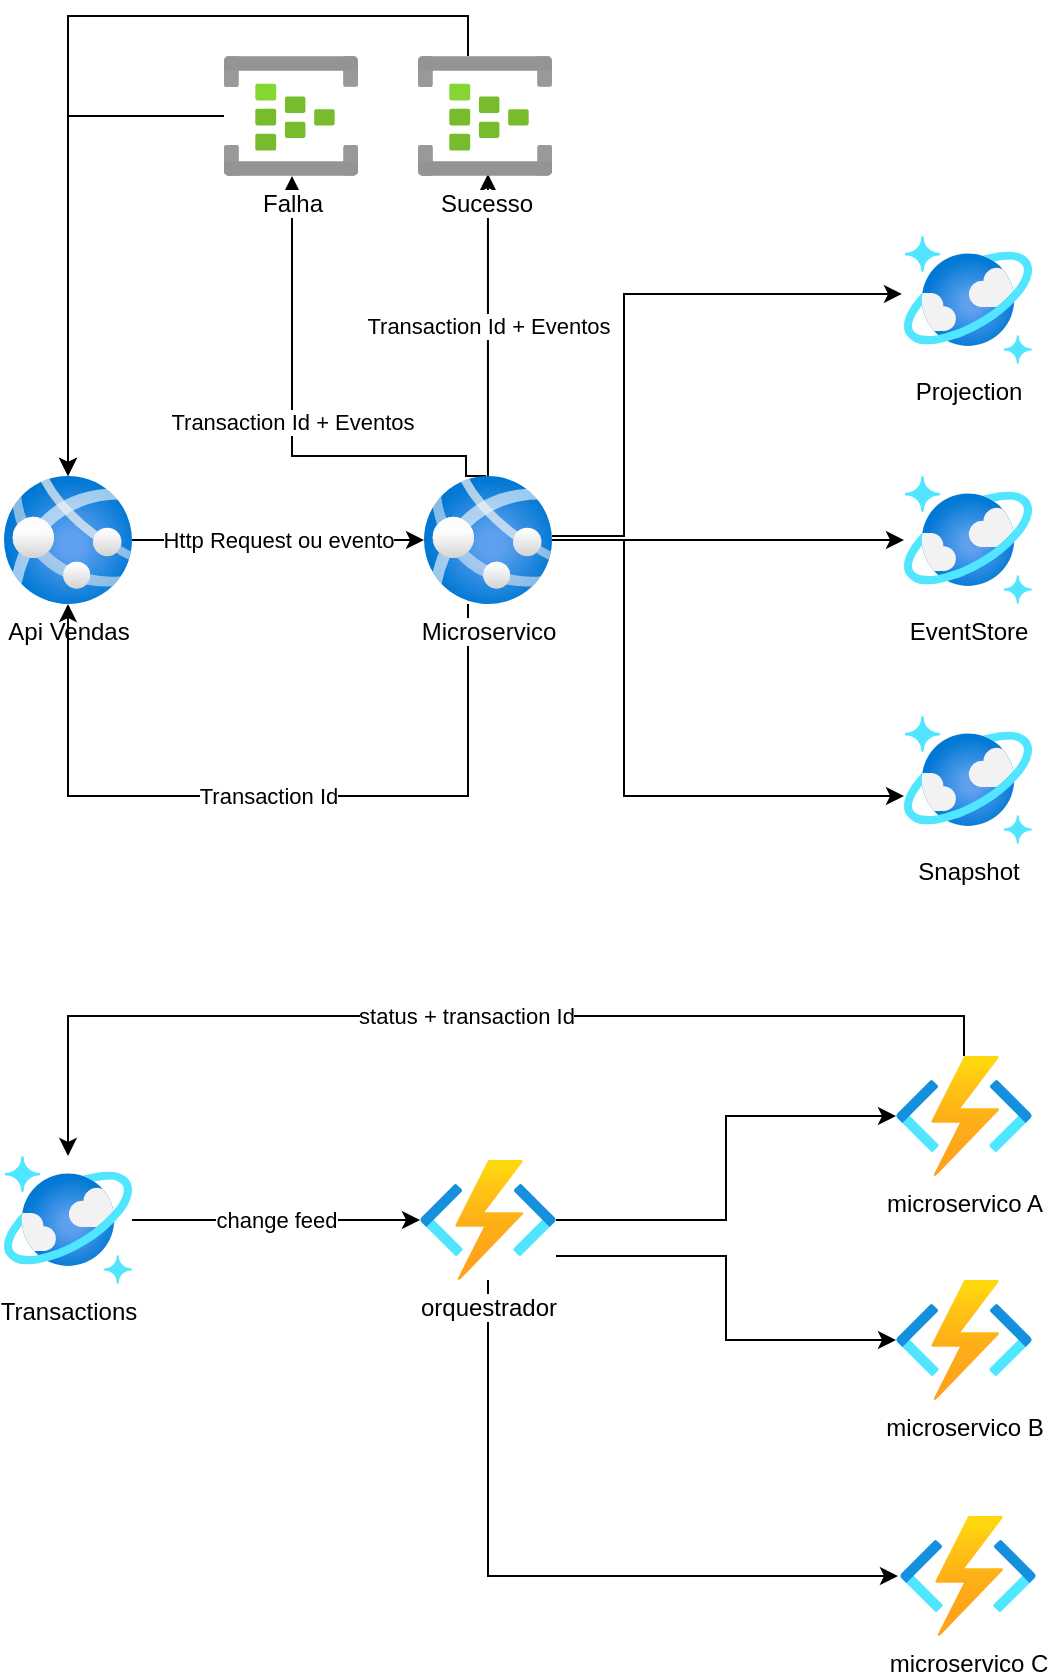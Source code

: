 <mxfile version="17.4.2" type="device"><diagram id="QuocJmjfR2zp-tjJXlZJ" name="Page-1"><mxGraphModel dx="1106" dy="791" grid="1" gridSize="10" guides="1" tooltips="1" connect="1" arrows="1" fold="1" page="1" pageScale="1" pageWidth="850" pageHeight="1100" math="0" shadow="0"><root><mxCell id="0"/><mxCell id="1" parent="0"/><mxCell id="Jl873kFE0AAVibA2U_1N-3" value="Http Request ou evento" style="edgeStyle=orthogonalEdgeStyle;rounded=0;orthogonalLoop=1;jettySize=auto;html=1;" parent="1" source="Jl873kFE0AAVibA2U_1N-1" target="Jl873kFE0AAVibA2U_1N-2" edge="1"><mxGeometry relative="1" as="geometry"/></mxCell><mxCell id="Jl873kFE0AAVibA2U_1N-1" value="Api Vendas&lt;br&gt;" style="aspect=fixed;html=1;points=[];align=center;image;fontSize=12;image=img/lib/azure2/containers/App_Services.svg;" parent="1" vertex="1"><mxGeometry x="40" y="320" width="64" height="64" as="geometry"/></mxCell><mxCell id="Jl873kFE0AAVibA2U_1N-7" style="edgeStyle=orthogonalEdgeStyle;rounded=0;orthogonalLoop=1;jettySize=auto;html=1;" parent="1" source="Jl873kFE0AAVibA2U_1N-2" target="Jl873kFE0AAVibA2U_1N-4" edge="1"><mxGeometry relative="1" as="geometry"/></mxCell><mxCell id="Jl873kFE0AAVibA2U_1N-8" style="edgeStyle=orthogonalEdgeStyle;rounded=0;orthogonalLoop=1;jettySize=auto;html=1;entryX=-0.016;entryY=0.453;entryDx=0;entryDy=0;entryPerimeter=0;" parent="1" source="Jl873kFE0AAVibA2U_1N-2" target="Jl873kFE0AAVibA2U_1N-6" edge="1"><mxGeometry relative="1" as="geometry"><mxPoint x="310" y="350" as="sourcePoint"/><Array as="points"><mxPoint x="350" y="350"/><mxPoint x="350" y="229"/></Array></mxGeometry></mxCell><mxCell id="Jl873kFE0AAVibA2U_1N-9" style="edgeStyle=orthogonalEdgeStyle;rounded=0;orthogonalLoop=1;jettySize=auto;html=1;" parent="1" source="Jl873kFE0AAVibA2U_1N-2" target="Jl873kFE0AAVibA2U_1N-5" edge="1"><mxGeometry relative="1" as="geometry"><Array as="points"><mxPoint x="350" y="352"/><mxPoint x="350" y="480"/></Array></mxGeometry></mxCell><mxCell id="Jl873kFE0AAVibA2U_1N-11" value="Transaction Id + Eventos" style="edgeStyle=orthogonalEdgeStyle;rounded=0;orthogonalLoop=1;jettySize=auto;html=1;entryX=0.522;entryY=0.983;entryDx=0;entryDy=0;entryPerimeter=0;" parent="1" source="Jl873kFE0AAVibA2U_1N-2" target="Jl873kFE0AAVibA2U_1N-10" edge="1"><mxGeometry relative="1" as="geometry"/></mxCell><mxCell id="Jl873kFE0AAVibA2U_1N-12" value="Transaction Id" style="edgeStyle=orthogonalEdgeStyle;rounded=0;orthogonalLoop=1;jettySize=auto;html=1;" parent="1" source="Jl873kFE0AAVibA2U_1N-2" target="Jl873kFE0AAVibA2U_1N-1" edge="1"><mxGeometry relative="1" as="geometry"><Array as="points"><mxPoint x="272" y="480"/><mxPoint x="72" y="480"/></Array></mxGeometry></mxCell><mxCell id="Jl873kFE0AAVibA2U_1N-15" value="Transaction Id + Eventos" style="edgeStyle=orthogonalEdgeStyle;rounded=0;orthogonalLoop=1;jettySize=auto;html=1;exitX=0.484;exitY=0;exitDx=0;exitDy=0;exitPerimeter=0;" parent="1" source="Jl873kFE0AAVibA2U_1N-2" target="Jl873kFE0AAVibA2U_1N-14" edge="1"><mxGeometry relative="1" as="geometry"><Array as="points"><mxPoint x="271" y="310"/><mxPoint x="184" y="310"/></Array></mxGeometry></mxCell><mxCell id="Jl873kFE0AAVibA2U_1N-2" value="Microservico" style="aspect=fixed;html=1;points=[];align=center;image;fontSize=12;image=img/lib/azure2/containers/App_Services.svg;" parent="1" vertex="1"><mxGeometry x="250" y="320" width="64" height="64" as="geometry"/></mxCell><mxCell id="Jl873kFE0AAVibA2U_1N-4" value="EventStore" style="aspect=fixed;html=1;points=[];align=center;image;fontSize=12;image=img/lib/azure2/databases/Azure_Cosmos_DB.svg;" parent="1" vertex="1"><mxGeometry x="490" y="320" width="64" height="64" as="geometry"/></mxCell><mxCell id="Jl873kFE0AAVibA2U_1N-5" value="Snapshot" style="aspect=fixed;html=1;points=[];align=center;image;fontSize=12;image=img/lib/azure2/databases/Azure_Cosmos_DB.svg;" parent="1" vertex="1"><mxGeometry x="490" y="440" width="64" height="64" as="geometry"/></mxCell><mxCell id="Jl873kFE0AAVibA2U_1N-6" value="Projection" style="aspect=fixed;html=1;points=[];align=center;image;fontSize=12;image=img/lib/azure2/databases/Azure_Cosmos_DB.svg;" parent="1" vertex="1"><mxGeometry x="490" y="200" width="64" height="64" as="geometry"/></mxCell><mxCell id="Jl873kFE0AAVibA2U_1N-17" style="edgeStyle=orthogonalEdgeStyle;rounded=0;orthogonalLoop=1;jettySize=auto;html=1;" parent="1" source="Jl873kFE0AAVibA2U_1N-10" target="Jl873kFE0AAVibA2U_1N-1" edge="1"><mxGeometry relative="1" as="geometry"><Array as="points"><mxPoint x="272" y="90"/><mxPoint x="72" y="90"/></Array></mxGeometry></mxCell><mxCell id="Jl873kFE0AAVibA2U_1N-10" value="Sucesso" style="aspect=fixed;html=1;points=[];align=center;image;fontSize=12;image=img/lib/azure2/analytics/Event_Hubs.svg;" parent="1" vertex="1"><mxGeometry x="247" y="110" width="67" height="60" as="geometry"/></mxCell><mxCell id="Jl873kFE0AAVibA2U_1N-16" style="edgeStyle=orthogonalEdgeStyle;rounded=0;orthogonalLoop=1;jettySize=auto;html=1;" parent="1" source="Jl873kFE0AAVibA2U_1N-14" target="Jl873kFE0AAVibA2U_1N-1" edge="1"><mxGeometry relative="1" as="geometry"/></mxCell><mxCell id="Jl873kFE0AAVibA2U_1N-14" value="Falha" style="aspect=fixed;html=1;points=[];align=center;image;fontSize=12;image=img/lib/azure2/analytics/Event_Hubs.svg;" parent="1" vertex="1"><mxGeometry x="150" y="110" width="67" height="60" as="geometry"/></mxCell><mxCell id="_OeEpUJBUsTiIl03v372-40" value="change feed" style="edgeStyle=orthogonalEdgeStyle;rounded=0;orthogonalLoop=1;jettySize=auto;html=1;" edge="1" parent="1" source="_OeEpUJBUsTiIl03v372-38" target="_OeEpUJBUsTiIl03v372-39"><mxGeometry relative="1" as="geometry"/></mxCell><mxCell id="_OeEpUJBUsTiIl03v372-38" value="Transactions" style="aspect=fixed;html=1;points=[];align=center;image;fontSize=12;image=img/lib/azure2/databases/Azure_Cosmos_DB.svg;" vertex="1" parent="1"><mxGeometry x="40" y="660" width="64" height="64" as="geometry"/></mxCell><mxCell id="_OeEpUJBUsTiIl03v372-42" value="" style="edgeStyle=orthogonalEdgeStyle;rounded=0;orthogonalLoop=1;jettySize=auto;html=1;" edge="1" parent="1" source="_OeEpUJBUsTiIl03v372-39" target="_OeEpUJBUsTiIl03v372-41"><mxGeometry relative="1" as="geometry"/></mxCell><mxCell id="_OeEpUJBUsTiIl03v372-44" style="edgeStyle=orthogonalEdgeStyle;rounded=0;orthogonalLoop=1;jettySize=auto;html=1;" edge="1" parent="1" source="_OeEpUJBUsTiIl03v372-39" target="_OeEpUJBUsTiIl03v372-43"><mxGeometry relative="1" as="geometry"><Array as="points"><mxPoint x="401" y="710"/><mxPoint x="401" y="752"/></Array></mxGeometry></mxCell><mxCell id="_OeEpUJBUsTiIl03v372-46" style="edgeStyle=orthogonalEdgeStyle;rounded=0;orthogonalLoop=1;jettySize=auto;html=1;entryX=-0.015;entryY=0.5;entryDx=0;entryDy=0;entryPerimeter=0;" edge="1" parent="1" source="_OeEpUJBUsTiIl03v372-39" target="_OeEpUJBUsTiIl03v372-45"><mxGeometry relative="1" as="geometry"><Array as="points"><mxPoint x="282" y="870"/><mxPoint x="485" y="870"/></Array></mxGeometry></mxCell><mxCell id="_OeEpUJBUsTiIl03v372-39" value="orquestrador" style="aspect=fixed;html=1;points=[];align=center;image;fontSize=12;image=img/lib/azure2/iot/Function_Apps.svg;" vertex="1" parent="1"><mxGeometry x="248" y="662" width="68" height="60" as="geometry"/></mxCell><mxCell id="_OeEpUJBUsTiIl03v372-48" value="status + transaction Id" style="edgeStyle=orthogonalEdgeStyle;rounded=0;orthogonalLoop=1;jettySize=auto;html=1;" edge="1" parent="1" source="_OeEpUJBUsTiIl03v372-41" target="_OeEpUJBUsTiIl03v372-38"><mxGeometry relative="1" as="geometry"><mxPoint x="90" y="630" as="targetPoint"/><Array as="points"><mxPoint x="520" y="590"/><mxPoint x="72" y="590"/></Array></mxGeometry></mxCell><mxCell id="_OeEpUJBUsTiIl03v372-41" value="microservico A" style="aspect=fixed;html=1;points=[];align=center;image;fontSize=12;image=img/lib/azure2/iot/Function_Apps.svg;" vertex="1" parent="1"><mxGeometry x="486" y="610" width="68" height="60" as="geometry"/></mxCell><mxCell id="_OeEpUJBUsTiIl03v372-43" value="microservico B" style="aspect=fixed;html=1;points=[];align=center;image;fontSize=12;image=img/lib/azure2/iot/Function_Apps.svg;" vertex="1" parent="1"><mxGeometry x="486" y="722" width="68" height="60" as="geometry"/></mxCell><mxCell id="_OeEpUJBUsTiIl03v372-45" value="microservico C" style="aspect=fixed;html=1;points=[];align=center;image;fontSize=12;image=img/lib/azure2/iot/Function_Apps.svg;" vertex="1" parent="1"><mxGeometry x="488" y="840" width="68" height="60" as="geometry"/></mxCell></root></mxGraphModel></diagram></mxfile>